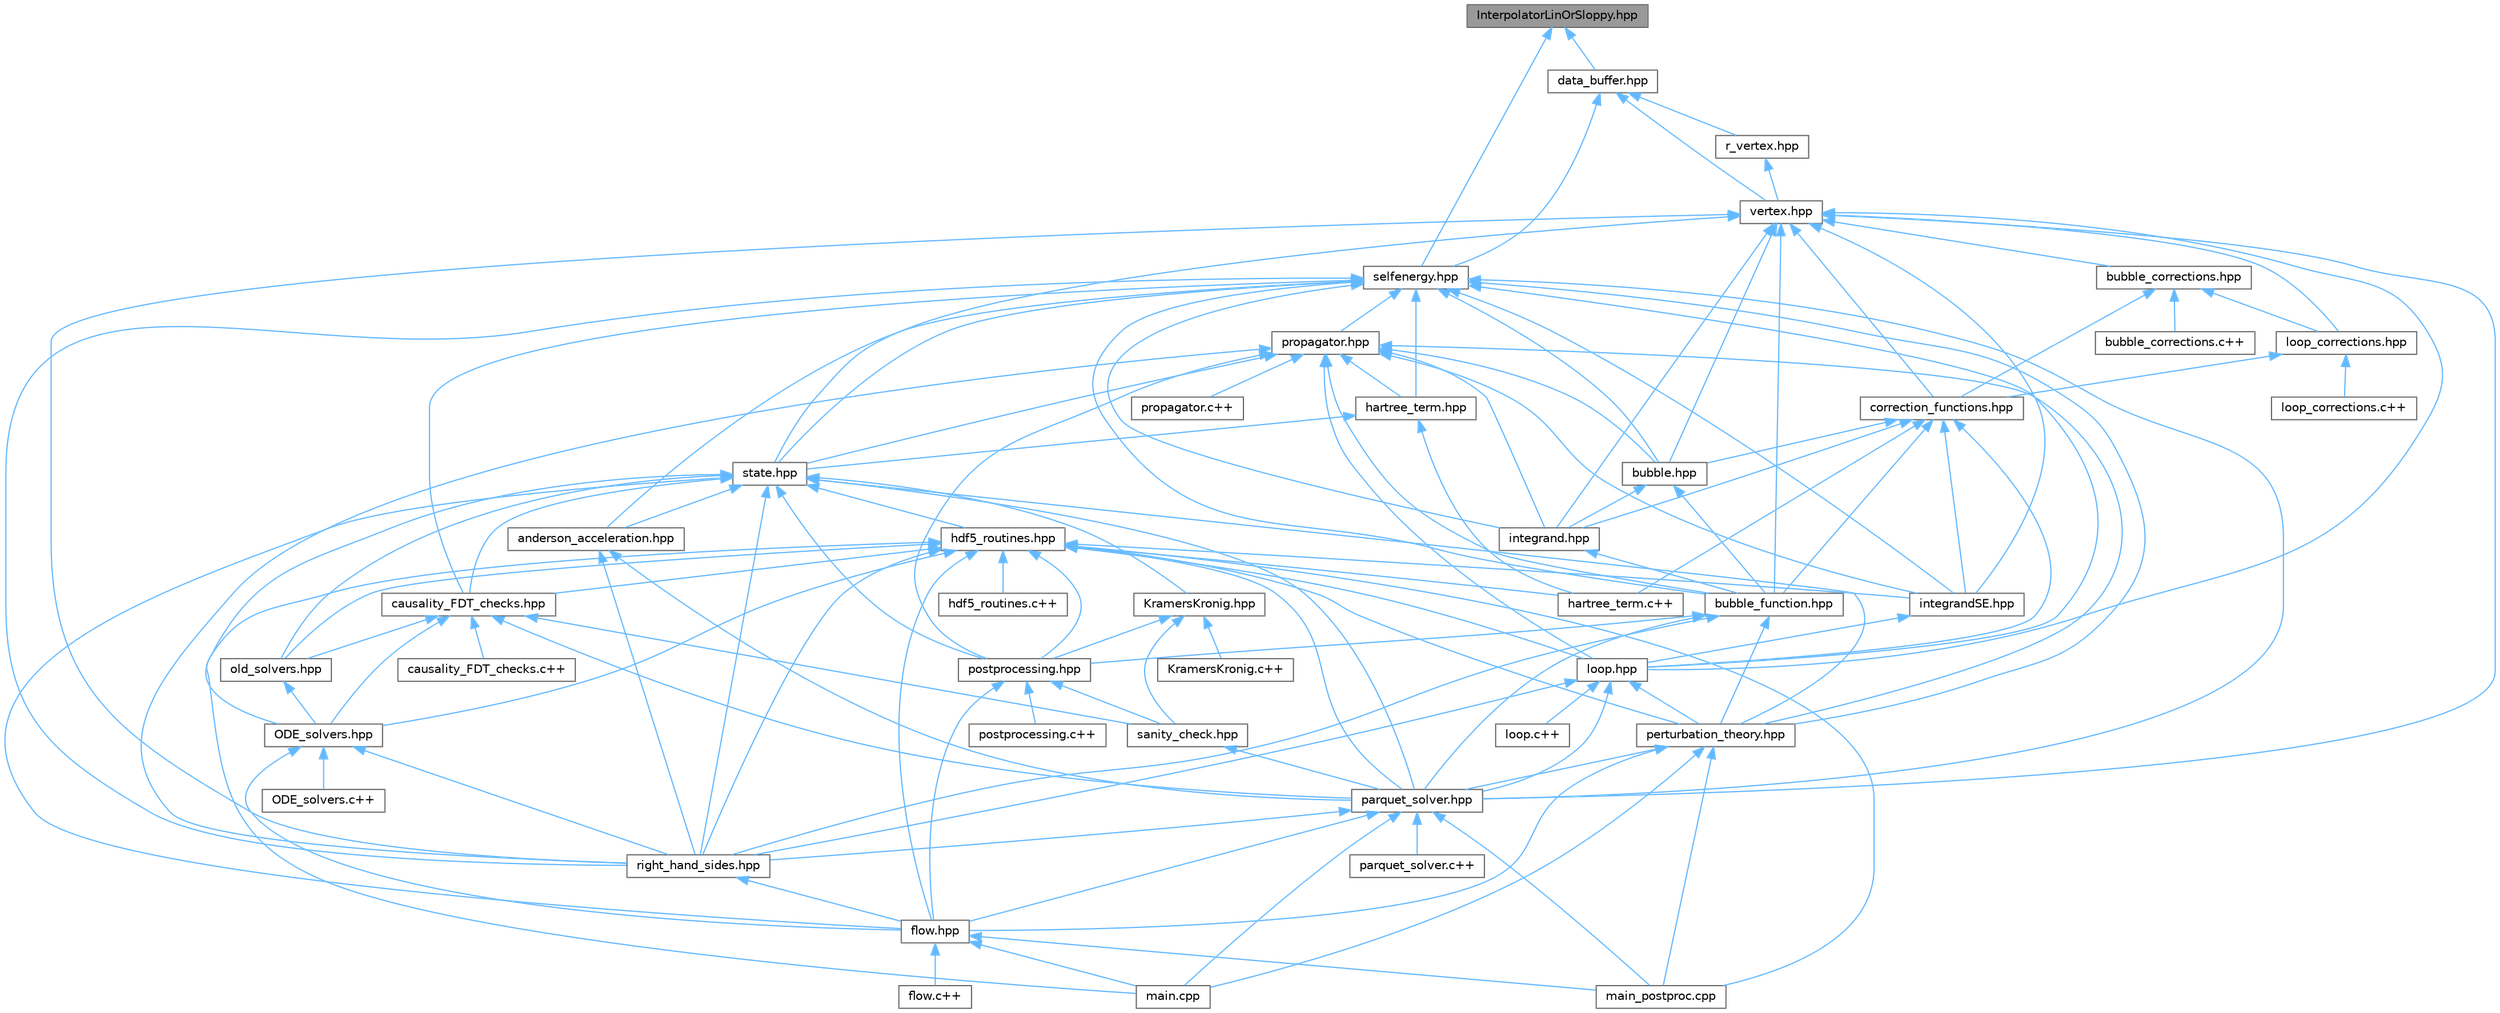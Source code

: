 digraph "InterpolatorLinOrSloppy.hpp"
{
 // INTERACTIVE_SVG=YES
 // LATEX_PDF_SIZE
  bgcolor="transparent";
  edge [fontname=Helvetica,fontsize=10,labelfontname=Helvetica,labelfontsize=10];
  node [fontname=Helvetica,fontsize=10,shape=box,height=0.2,width=0.4];
  Node1 [id="Node000001",label="InterpolatorLinOrSloppy.hpp",height=0.2,width=0.4,color="gray40", fillcolor="grey60", style="filled", fontcolor="black",tooltip=" "];
  Node1 -> Node2 [id="edge1_Node000001_Node000002",dir="back",color="steelblue1",style="solid",tooltip=" "];
  Node2 [id="Node000002",label="data_buffer.hpp",height=0.2,width=0.4,color="grey40", fillcolor="white", style="filled",URL="$dc/d80/data__buffer_8hpp.html",tooltip=" "];
  Node2 -> Node3 [id="edge2_Node000002_Node000003",dir="back",color="steelblue1",style="solid",tooltip=" "];
  Node3 [id="Node000003",label="r_vertex.hpp",height=0.2,width=0.4,color="grey40", fillcolor="white", style="filled",URL="$d3/d22/r__vertex_8hpp.html",tooltip=" "];
  Node3 -> Node4 [id="edge3_Node000003_Node000004",dir="back",color="steelblue1",style="solid",tooltip=" "];
  Node4 [id="Node000004",label="vertex.hpp",height=0.2,width=0.4,color="grey40", fillcolor="white", style="filled",URL="$d1/d2d/vertex_8hpp.html",tooltip=" "];
  Node4 -> Node5 [id="edge4_Node000004_Node000005",dir="back",color="steelblue1",style="solid",tooltip=" "];
  Node5 [id="Node000005",label="bubble.hpp",height=0.2,width=0.4,color="grey40", fillcolor="white", style="filled",URL="$d0/dac/bubble_8hpp.html",tooltip=" "];
  Node5 -> Node6 [id="edge5_Node000005_Node000006",dir="back",color="steelblue1",style="solid",tooltip=" "];
  Node6 [id="Node000006",label="bubble_function.hpp",height=0.2,width=0.4,color="grey40", fillcolor="white", style="filled",URL="$de/de8/bubble__function_8hpp.html",tooltip=" "];
  Node6 -> Node7 [id="edge6_Node000006_Node000007",dir="back",color="steelblue1",style="solid",tooltip=" "];
  Node7 [id="Node000007",label="parquet_solver.hpp",height=0.2,width=0.4,color="grey40", fillcolor="white", style="filled",URL="$dd/d0a/parquet__solver_8hpp.html",tooltip=" "];
  Node7 -> Node8 [id="edge7_Node000007_Node000008",dir="back",color="steelblue1",style="solid",tooltip=" "];
  Node8 [id="Node000008",label="flow.hpp",height=0.2,width=0.4,color="grey40", fillcolor="white", style="filled",URL="$d5/d21/flow_8hpp.html",tooltip=" "];
  Node8 -> Node9 [id="edge8_Node000008_Node000009",dir="back",color="steelblue1",style="solid",tooltip=" "];
  Node9 [id="Node000009",label="flow.c++",height=0.2,width=0.4,color="grey40", fillcolor="white", style="filled",URL="$d4/dde/flow_8c_09_09.html",tooltip=" "];
  Node8 -> Node10 [id="edge9_Node000008_Node000010",dir="back",color="steelblue1",style="solid",tooltip=" "];
  Node10 [id="Node000010",label="main.cpp",height=0.2,width=0.4,color="grey40", fillcolor="white", style="filled",URL="$df/d0a/main_8cpp.html",tooltip=" "];
  Node8 -> Node11 [id="edge10_Node000008_Node000011",dir="back",color="steelblue1",style="solid",tooltip=" "];
  Node11 [id="Node000011",label="main_postproc.cpp",height=0.2,width=0.4,color="grey40", fillcolor="white", style="filled",URL="$dd/d00/main__postproc_8cpp.html",tooltip=" "];
  Node7 -> Node10 [id="edge11_Node000007_Node000010",dir="back",color="steelblue1",style="solid",tooltip=" "];
  Node7 -> Node11 [id="edge12_Node000007_Node000011",dir="back",color="steelblue1",style="solid",tooltip=" "];
  Node7 -> Node12 [id="edge13_Node000007_Node000012",dir="back",color="steelblue1",style="solid",tooltip=" "];
  Node12 [id="Node000012",label="parquet_solver.c++",height=0.2,width=0.4,color="grey40", fillcolor="white", style="filled",URL="$d5/d94/parquet__solver_8c_09_09.html",tooltip=" "];
  Node7 -> Node13 [id="edge14_Node000007_Node000013",dir="back",color="steelblue1",style="solid",tooltip=" "];
  Node13 [id="Node000013",label="right_hand_sides.hpp",height=0.2,width=0.4,color="grey40", fillcolor="white", style="filled",URL="$d8/dea/right__hand__sides_8hpp.html",tooltip=" "];
  Node13 -> Node8 [id="edge15_Node000013_Node000008",dir="back",color="steelblue1",style="solid",tooltip=" "];
  Node6 -> Node14 [id="edge16_Node000006_Node000014",dir="back",color="steelblue1",style="solid",tooltip=" "];
  Node14 [id="Node000014",label="perturbation_theory.hpp",height=0.2,width=0.4,color="grey40", fillcolor="white", style="filled",URL="$d5/d0d/perturbation__theory_8hpp.html",tooltip=" "];
  Node14 -> Node8 [id="edge17_Node000014_Node000008",dir="back",color="steelblue1",style="solid",tooltip=" "];
  Node14 -> Node10 [id="edge18_Node000014_Node000010",dir="back",color="steelblue1",style="solid",tooltip=" "];
  Node14 -> Node11 [id="edge19_Node000014_Node000011",dir="back",color="steelblue1",style="solid",tooltip=" "];
  Node14 -> Node7 [id="edge20_Node000014_Node000007",dir="back",color="steelblue1",style="solid",tooltip=" "];
  Node6 -> Node15 [id="edge21_Node000006_Node000015",dir="back",color="steelblue1",style="solid",tooltip=" "];
  Node15 [id="Node000015",label="postprocessing.hpp",height=0.2,width=0.4,color="grey40", fillcolor="white", style="filled",URL="$d4/d81/postprocessing_8hpp.html",tooltip=" "];
  Node15 -> Node8 [id="edge22_Node000015_Node000008",dir="back",color="steelblue1",style="solid",tooltip=" "];
  Node15 -> Node16 [id="edge23_Node000015_Node000016",dir="back",color="steelblue1",style="solid",tooltip=" "];
  Node16 [id="Node000016",label="postprocessing.c++",height=0.2,width=0.4,color="grey40", fillcolor="white", style="filled",URL="$d9/dae/postprocessing_8c_09_09.html",tooltip=" "];
  Node15 -> Node17 [id="edge24_Node000015_Node000017",dir="back",color="steelblue1",style="solid",tooltip=" "];
  Node17 [id="Node000017",label="sanity_check.hpp",height=0.2,width=0.4,color="grey40", fillcolor="white", style="filled",URL="$d2/d3f/sanity__check_8hpp.html",tooltip=" "];
  Node17 -> Node7 [id="edge25_Node000017_Node000007",dir="back",color="steelblue1",style="solid",tooltip=" "];
  Node6 -> Node13 [id="edge26_Node000006_Node000013",dir="back",color="steelblue1",style="solid",tooltip=" "];
  Node5 -> Node18 [id="edge27_Node000005_Node000018",dir="back",color="steelblue1",style="solid",tooltip=" "];
  Node18 [id="Node000018",label="integrand.hpp",height=0.2,width=0.4,color="grey40", fillcolor="white", style="filled",URL="$df/d83/integrand_8hpp.html",tooltip=" "];
  Node18 -> Node6 [id="edge28_Node000018_Node000006",dir="back",color="steelblue1",style="solid",tooltip=" "];
  Node4 -> Node19 [id="edge29_Node000004_Node000019",dir="back",color="steelblue1",style="solid",tooltip=" "];
  Node19 [id="Node000019",label="bubble_corrections.hpp",height=0.2,width=0.4,color="grey40", fillcolor="white", style="filled",URL="$dd/dea/bubble__corrections_8hpp.html",tooltip=" "];
  Node19 -> Node20 [id="edge30_Node000019_Node000020",dir="back",color="steelblue1",style="solid",tooltip=" "];
  Node20 [id="Node000020",label="bubble_corrections.c++",height=0.2,width=0.4,color="grey40", fillcolor="white", style="filled",URL="$d7/d3a/bubble__corrections_8c_09_09.html",tooltip=" "];
  Node19 -> Node21 [id="edge31_Node000019_Node000021",dir="back",color="steelblue1",style="solid",tooltip=" "];
  Node21 [id="Node000021",label="correction_functions.hpp",height=0.2,width=0.4,color="grey40", fillcolor="white", style="filled",URL="$d2/df0/correction__functions_8hpp.html",tooltip=" "];
  Node21 -> Node5 [id="edge32_Node000021_Node000005",dir="back",color="steelblue1",style="solid",tooltip=" "];
  Node21 -> Node6 [id="edge33_Node000021_Node000006",dir="back",color="steelblue1",style="solid",tooltip=" "];
  Node21 -> Node22 [id="edge34_Node000021_Node000022",dir="back",color="steelblue1",style="solid",tooltip=" "];
  Node22 [id="Node000022",label="hartree_term.c++",height=0.2,width=0.4,color="grey40", fillcolor="white", style="filled",URL="$d4/d92/hartree__term_8c_09_09.html",tooltip=" "];
  Node21 -> Node18 [id="edge35_Node000021_Node000018",dir="back",color="steelblue1",style="solid",tooltip=" "];
  Node21 -> Node23 [id="edge36_Node000021_Node000023",dir="back",color="steelblue1",style="solid",tooltip=" "];
  Node23 [id="Node000023",label="integrandSE.hpp",height=0.2,width=0.4,color="grey40", fillcolor="white", style="filled",URL="$de/d65/integrandSE_8hpp.html",tooltip=" "];
  Node23 -> Node24 [id="edge37_Node000023_Node000024",dir="back",color="steelblue1",style="solid",tooltip=" "];
  Node24 [id="Node000024",label="loop.hpp",height=0.2,width=0.4,color="grey40", fillcolor="white", style="filled",URL="$d8/d1d/loop_8hpp.html",tooltip=" "];
  Node24 -> Node25 [id="edge38_Node000024_Node000025",dir="back",color="steelblue1",style="solid",tooltip=" "];
  Node25 [id="Node000025",label="loop.c++",height=0.2,width=0.4,color="grey40", fillcolor="white", style="filled",URL="$d5/dae/loop_8c_09_09.html",tooltip=" "];
  Node24 -> Node7 [id="edge39_Node000024_Node000007",dir="back",color="steelblue1",style="solid",tooltip=" "];
  Node24 -> Node14 [id="edge40_Node000024_Node000014",dir="back",color="steelblue1",style="solid",tooltip=" "];
  Node24 -> Node13 [id="edge41_Node000024_Node000013",dir="back",color="steelblue1",style="solid",tooltip=" "];
  Node21 -> Node24 [id="edge42_Node000021_Node000024",dir="back",color="steelblue1",style="solid",tooltip=" "];
  Node19 -> Node26 [id="edge43_Node000019_Node000026",dir="back",color="steelblue1",style="solid",tooltip=" "];
  Node26 [id="Node000026",label="loop_corrections.hpp",height=0.2,width=0.4,color="grey40", fillcolor="white", style="filled",URL="$d0/d0e/loop__corrections_8hpp.html",tooltip=" "];
  Node26 -> Node21 [id="edge44_Node000026_Node000021",dir="back",color="steelblue1",style="solid",tooltip=" "];
  Node26 -> Node27 [id="edge45_Node000026_Node000027",dir="back",color="steelblue1",style="solid",tooltip=" "];
  Node27 [id="Node000027",label="loop_corrections.c++",height=0.2,width=0.4,color="grey40", fillcolor="white", style="filled",URL="$d7/df0/loop__corrections_8c_09_09.html",tooltip=" "];
  Node4 -> Node6 [id="edge46_Node000004_Node000006",dir="back",color="steelblue1",style="solid",tooltip=" "];
  Node4 -> Node21 [id="edge47_Node000004_Node000021",dir="back",color="steelblue1",style="solid",tooltip=" "];
  Node4 -> Node18 [id="edge48_Node000004_Node000018",dir="back",color="steelblue1",style="solid",tooltip=" "];
  Node4 -> Node23 [id="edge49_Node000004_Node000023",dir="back",color="steelblue1",style="solid",tooltip=" "];
  Node4 -> Node24 [id="edge50_Node000004_Node000024",dir="back",color="steelblue1",style="solid",tooltip=" "];
  Node4 -> Node26 [id="edge51_Node000004_Node000026",dir="back",color="steelblue1",style="solid",tooltip=" "];
  Node4 -> Node7 [id="edge52_Node000004_Node000007",dir="back",color="steelblue1",style="solid",tooltip=" "];
  Node4 -> Node13 [id="edge53_Node000004_Node000013",dir="back",color="steelblue1",style="solid",tooltip=" "];
  Node4 -> Node28 [id="edge54_Node000004_Node000028",dir="back",color="steelblue1",style="solid",tooltip=" "];
  Node28 [id="Node000028",label="state.hpp",height=0.2,width=0.4,color="grey40", fillcolor="white", style="filled",URL="$da/d3b/state_8hpp.html",tooltip=" "];
  Node28 -> Node29 [id="edge55_Node000028_Node000029",dir="back",color="steelblue1",style="solid",tooltip=" "];
  Node29 [id="Node000029",label="KramersKronig.hpp",height=0.2,width=0.4,color="grey40", fillcolor="white", style="filled",URL="$d1/db3/KramersKronig_8hpp.html",tooltip=" "];
  Node29 -> Node30 [id="edge56_Node000029_Node000030",dir="back",color="steelblue1",style="solid",tooltip=" "];
  Node30 [id="Node000030",label="KramersKronig.c++",height=0.2,width=0.4,color="grey40", fillcolor="white", style="filled",URL="$d7/d43/KramersKronig_8c_09_09.html",tooltip=" "];
  Node29 -> Node15 [id="edge57_Node000029_Node000015",dir="back",color="steelblue1",style="solid",tooltip=" "];
  Node29 -> Node17 [id="edge58_Node000029_Node000017",dir="back",color="steelblue1",style="solid",tooltip=" "];
  Node28 -> Node31 [id="edge59_Node000028_Node000031",dir="back",color="steelblue1",style="solid",tooltip=" "];
  Node31 [id="Node000031",label="ODE_solvers.hpp",height=0.2,width=0.4,color="grey40", fillcolor="white", style="filled",URL="$da/dc3/ODE__solvers_8hpp.html",tooltip=" "];
  Node31 -> Node32 [id="edge60_Node000031_Node000032",dir="back",color="steelblue1",style="solid",tooltip=" "];
  Node32 [id="Node000032",label="ODE_solvers.c++",height=0.2,width=0.4,color="grey40", fillcolor="white", style="filled",URL="$de/dd8/ODE__solvers_8c_09_09.html",tooltip=" "];
  Node31 -> Node8 [id="edge61_Node000031_Node000008",dir="back",color="steelblue1",style="solid",tooltip=" "];
  Node31 -> Node13 [id="edge62_Node000031_Node000013",dir="back",color="steelblue1",style="solid",tooltip=" "];
  Node28 -> Node33 [id="edge63_Node000028_Node000033",dir="back",color="steelblue1",style="solid",tooltip=" "];
  Node33 [id="Node000033",label="anderson_acceleration.hpp",height=0.2,width=0.4,color="grey40", fillcolor="white", style="filled",URL="$d6/d7b/anderson__acceleration_8hpp.html",tooltip=" "];
  Node33 -> Node7 [id="edge64_Node000033_Node000007",dir="back",color="steelblue1",style="solid",tooltip=" "];
  Node33 -> Node13 [id="edge65_Node000033_Node000013",dir="back",color="steelblue1",style="solid",tooltip=" "];
  Node28 -> Node34 [id="edge66_Node000028_Node000034",dir="back",color="steelblue1",style="solid",tooltip=" "];
  Node34 [id="Node000034",label="causality_FDT_checks.hpp",height=0.2,width=0.4,color="grey40", fillcolor="white", style="filled",URL="$d1/d75/causality__FDT__checks_8hpp.html",tooltip=" "];
  Node34 -> Node31 [id="edge67_Node000034_Node000031",dir="back",color="steelblue1",style="solid",tooltip=" "];
  Node34 -> Node35 [id="edge68_Node000034_Node000035",dir="back",color="steelblue1",style="solid",tooltip=" "];
  Node35 [id="Node000035",label="causality_FDT_checks.c++",height=0.2,width=0.4,color="grey40", fillcolor="white", style="filled",URL="$d8/dca/causality__FDT__checks_8c_09_09.html",tooltip=" "];
  Node34 -> Node36 [id="edge69_Node000034_Node000036",dir="back",color="steelblue1",style="solid",tooltip=" "];
  Node36 [id="Node000036",label="old_solvers.hpp",height=0.2,width=0.4,color="grey40", fillcolor="white", style="filled",URL="$dd/df7/old__solvers_8hpp.html",tooltip=" "];
  Node36 -> Node31 [id="edge70_Node000036_Node000031",dir="back",color="steelblue1",style="solid",tooltip=" "];
  Node34 -> Node7 [id="edge71_Node000034_Node000007",dir="back",color="steelblue1",style="solid",tooltip=" "];
  Node34 -> Node17 [id="edge72_Node000034_Node000017",dir="back",color="steelblue1",style="solid",tooltip=" "];
  Node28 -> Node8 [id="edge73_Node000028_Node000008",dir="back",color="steelblue1",style="solid",tooltip=" "];
  Node28 -> Node37 [id="edge74_Node000028_Node000037",dir="back",color="steelblue1",style="solid",tooltip=" "];
  Node37 [id="Node000037",label="hdf5_routines.hpp",height=0.2,width=0.4,color="grey40", fillcolor="white", style="filled",URL="$d5/de4/hdf5__routines_8hpp.html",tooltip=" "];
  Node37 -> Node31 [id="edge75_Node000037_Node000031",dir="back",color="steelblue1",style="solid",tooltip=" "];
  Node37 -> Node34 [id="edge76_Node000037_Node000034",dir="back",color="steelblue1",style="solid",tooltip=" "];
  Node37 -> Node8 [id="edge77_Node000037_Node000008",dir="back",color="steelblue1",style="solid",tooltip=" "];
  Node37 -> Node22 [id="edge78_Node000037_Node000022",dir="back",color="steelblue1",style="solid",tooltip=" "];
  Node37 -> Node38 [id="edge79_Node000037_Node000038",dir="back",color="steelblue1",style="solid",tooltip=" "];
  Node38 [id="Node000038",label="hdf5_routines.c++",height=0.2,width=0.4,color="grey40", fillcolor="white", style="filled",URL="$d5/d4f/hdf5__routines_8c_09_09.html",tooltip=" "];
  Node37 -> Node23 [id="edge80_Node000037_Node000023",dir="back",color="steelblue1",style="solid",tooltip=" "];
  Node37 -> Node24 [id="edge81_Node000037_Node000024",dir="back",color="steelblue1",style="solid",tooltip=" "];
  Node37 -> Node10 [id="edge82_Node000037_Node000010",dir="back",color="steelblue1",style="solid",tooltip=" "];
  Node37 -> Node11 [id="edge83_Node000037_Node000011",dir="back",color="steelblue1",style="solid",tooltip=" "];
  Node37 -> Node36 [id="edge84_Node000037_Node000036",dir="back",color="steelblue1",style="solid",tooltip=" "];
  Node37 -> Node7 [id="edge85_Node000037_Node000007",dir="back",color="steelblue1",style="solid",tooltip=" "];
  Node37 -> Node14 [id="edge86_Node000037_Node000014",dir="back",color="steelblue1",style="solid",tooltip=" "];
  Node37 -> Node15 [id="edge87_Node000037_Node000015",dir="back",color="steelblue1",style="solid",tooltip=" "];
  Node37 -> Node13 [id="edge88_Node000037_Node000013",dir="back",color="steelblue1",style="solid",tooltip=" "];
  Node28 -> Node36 [id="edge89_Node000028_Node000036",dir="back",color="steelblue1",style="solid",tooltip=" "];
  Node28 -> Node7 [id="edge90_Node000028_Node000007",dir="back",color="steelblue1",style="solid",tooltip=" "];
  Node28 -> Node14 [id="edge91_Node000028_Node000014",dir="back",color="steelblue1",style="solid",tooltip=" "];
  Node28 -> Node15 [id="edge92_Node000028_Node000015",dir="back",color="steelblue1",style="solid",tooltip=" "];
  Node28 -> Node13 [id="edge93_Node000028_Node000013",dir="back",color="steelblue1",style="solid",tooltip=" "];
  Node2 -> Node39 [id="edge94_Node000002_Node000039",dir="back",color="steelblue1",style="solid",tooltip=" "];
  Node39 [id="Node000039",label="selfenergy.hpp",height=0.2,width=0.4,color="grey40", fillcolor="white", style="filled",URL="$d6/d2d/selfenergy_8hpp.html",tooltip=" "];
  Node39 -> Node33 [id="edge95_Node000039_Node000033",dir="back",color="steelblue1",style="solid",tooltip=" "];
  Node39 -> Node5 [id="edge96_Node000039_Node000005",dir="back",color="steelblue1",style="solid",tooltip=" "];
  Node39 -> Node6 [id="edge97_Node000039_Node000006",dir="back",color="steelblue1",style="solid",tooltip=" "];
  Node39 -> Node34 [id="edge98_Node000039_Node000034",dir="back",color="steelblue1",style="solid",tooltip=" "];
  Node39 -> Node40 [id="edge99_Node000039_Node000040",dir="back",color="steelblue1",style="solid",tooltip=" "];
  Node40 [id="Node000040",label="hartree_term.hpp",height=0.2,width=0.4,color="grey40", fillcolor="white", style="filled",URL="$d1/db3/hartree__term_8hpp.html",tooltip=" "];
  Node40 -> Node22 [id="edge100_Node000040_Node000022",dir="back",color="steelblue1",style="solid",tooltip=" "];
  Node40 -> Node28 [id="edge101_Node000040_Node000028",dir="back",color="steelblue1",style="solid",tooltip=" "];
  Node39 -> Node18 [id="edge102_Node000039_Node000018",dir="back",color="steelblue1",style="solid",tooltip=" "];
  Node39 -> Node23 [id="edge103_Node000039_Node000023",dir="back",color="steelblue1",style="solid",tooltip=" "];
  Node39 -> Node24 [id="edge104_Node000039_Node000024",dir="back",color="steelblue1",style="solid",tooltip=" "];
  Node39 -> Node7 [id="edge105_Node000039_Node000007",dir="back",color="steelblue1",style="solid",tooltip=" "];
  Node39 -> Node14 [id="edge106_Node000039_Node000014",dir="back",color="steelblue1",style="solid",tooltip=" "];
  Node39 -> Node41 [id="edge107_Node000039_Node000041",dir="back",color="steelblue1",style="solid",tooltip=" "];
  Node41 [id="Node000041",label="propagator.hpp",height=0.2,width=0.4,color="grey40", fillcolor="white", style="filled",URL="$d5/df7/propagator_8hpp.html",tooltip=" "];
  Node41 -> Node5 [id="edge108_Node000041_Node000005",dir="back",color="steelblue1",style="solid",tooltip=" "];
  Node41 -> Node6 [id="edge109_Node000041_Node000006",dir="back",color="steelblue1",style="solid",tooltip=" "];
  Node41 -> Node40 [id="edge110_Node000041_Node000040",dir="back",color="steelblue1",style="solid",tooltip=" "];
  Node41 -> Node18 [id="edge111_Node000041_Node000018",dir="back",color="steelblue1",style="solid",tooltip=" "];
  Node41 -> Node23 [id="edge112_Node000041_Node000023",dir="back",color="steelblue1",style="solid",tooltip=" "];
  Node41 -> Node24 [id="edge113_Node000041_Node000024",dir="back",color="steelblue1",style="solid",tooltip=" "];
  Node41 -> Node14 [id="edge114_Node000041_Node000014",dir="back",color="steelblue1",style="solid",tooltip=" "];
  Node41 -> Node15 [id="edge115_Node000041_Node000015",dir="back",color="steelblue1",style="solid",tooltip=" "];
  Node41 -> Node42 [id="edge116_Node000041_Node000042",dir="back",color="steelblue1",style="solid",tooltip=" "];
  Node42 [id="Node000042",label="propagator.c++",height=0.2,width=0.4,color="grey40", fillcolor="white", style="filled",URL="$de/d5d/propagator_8c_09_09.html",tooltip=" "];
  Node41 -> Node13 [id="edge117_Node000041_Node000013",dir="back",color="steelblue1",style="solid",tooltip=" "];
  Node41 -> Node28 [id="edge118_Node000041_Node000028",dir="back",color="steelblue1",style="solid",tooltip=" "];
  Node39 -> Node13 [id="edge119_Node000039_Node000013",dir="back",color="steelblue1",style="solid",tooltip=" "];
  Node39 -> Node28 [id="edge120_Node000039_Node000028",dir="back",color="steelblue1",style="solid",tooltip=" "];
  Node2 -> Node4 [id="edge121_Node000002_Node000004",dir="back",color="steelblue1",style="solid",tooltip=" "];
  Node1 -> Node39 [id="edge122_Node000001_Node000039",dir="back",color="steelblue1",style="solid",tooltip=" "];
}
